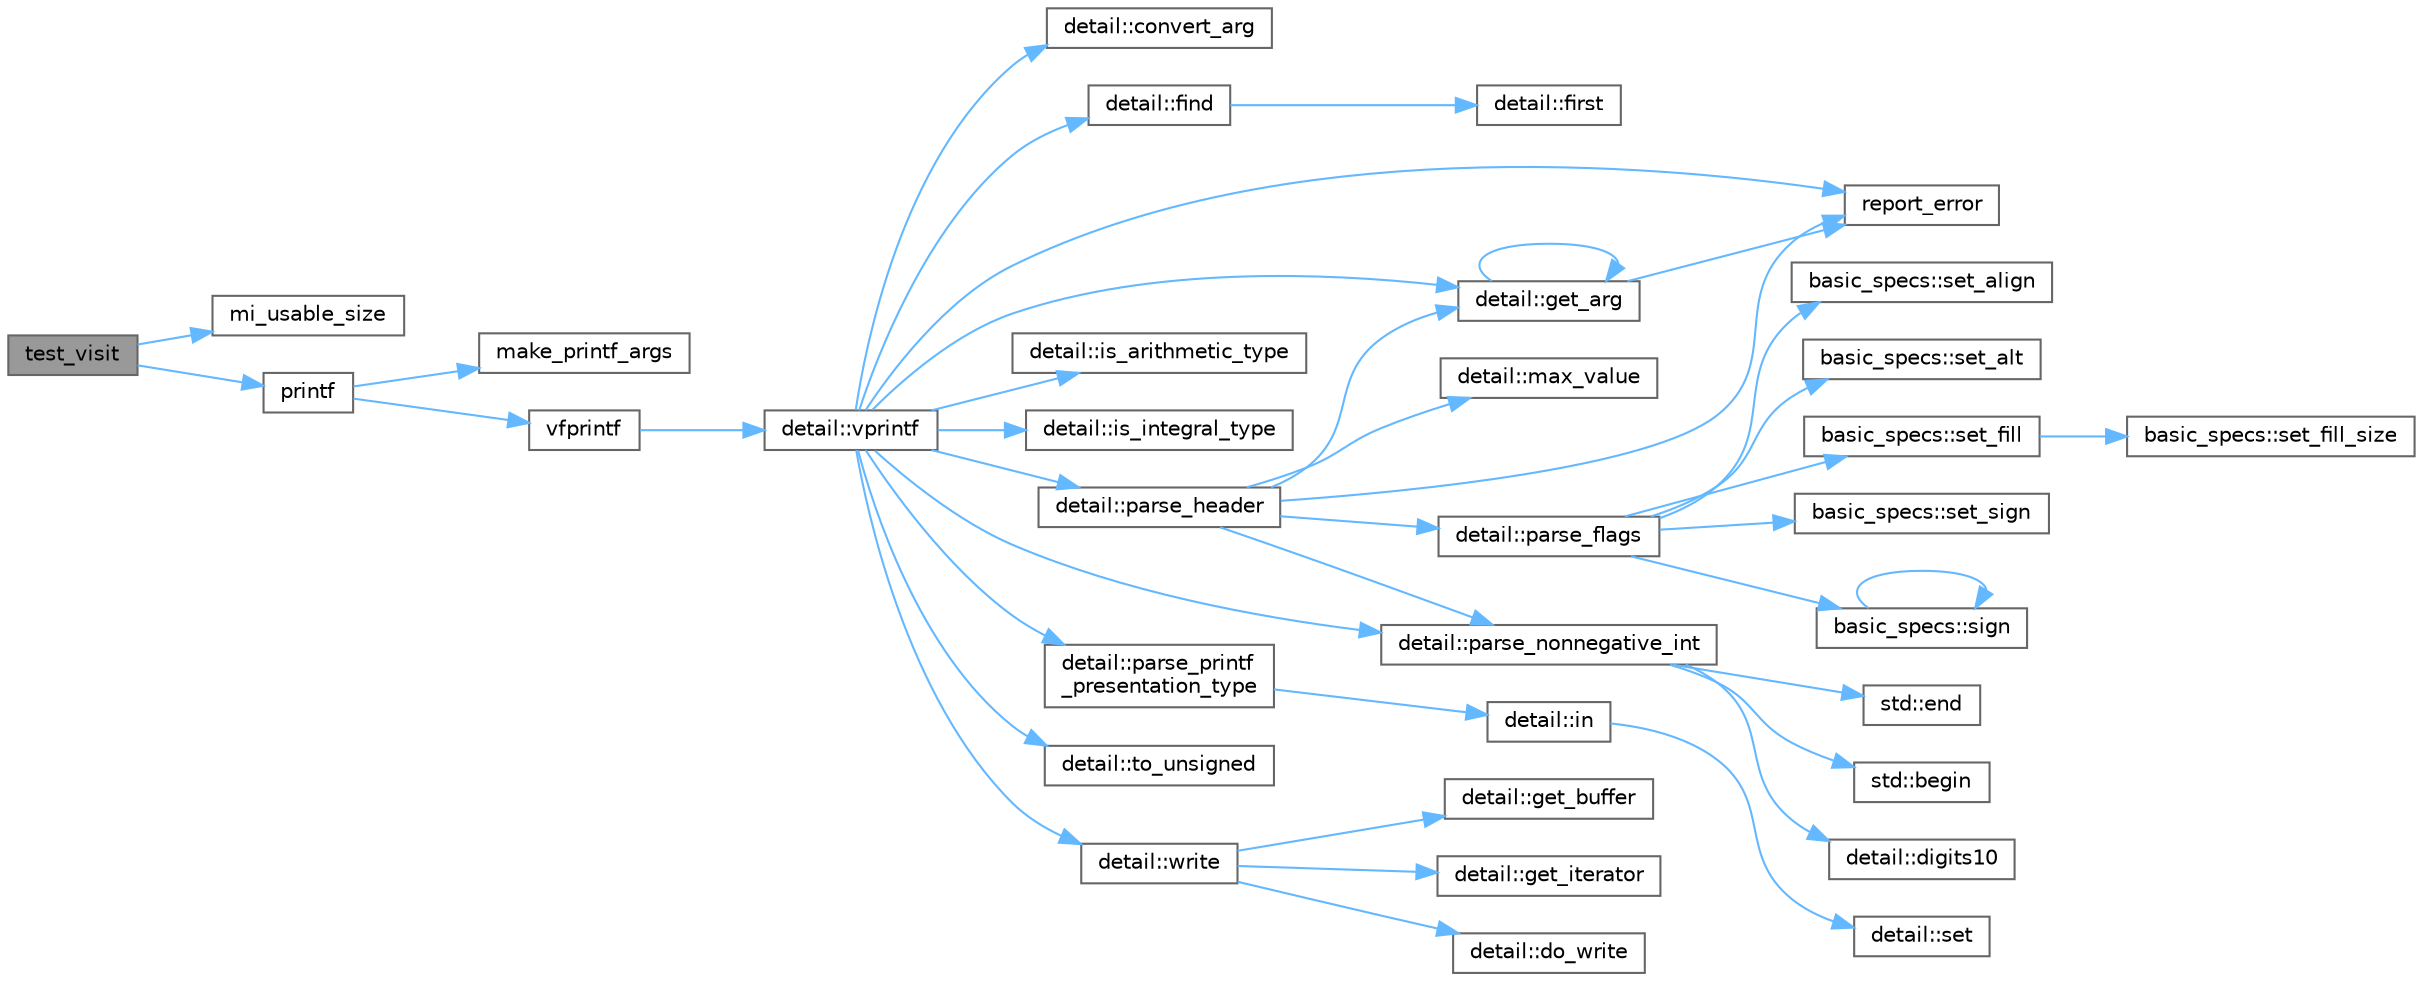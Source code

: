 digraph "test_visit"
{
 // LATEX_PDF_SIZE
  bgcolor="transparent";
  edge [fontname=Helvetica,fontsize=10,labelfontname=Helvetica,labelfontsize=10];
  node [fontname=Helvetica,fontsize=10,shape=box,height=0.2,width=0.4];
  rankdir="LR";
  Node1 [id="Node000001",label="test_visit",height=0.2,width=0.4,color="gray40", fillcolor="grey60", style="filled", fontcolor="black",tooltip=" "];
  Node1 -> Node2 [id="edge40_Node000001_Node000002",color="steelblue1",style="solid",tooltip=" "];
  Node2 [id="Node000002",label="mi_usable_size",height=0.2,width=0.4,color="grey40", fillcolor="white", style="filled",URL="$group__extended.html#ga089c859d9eddc5f9b4bd946cd53cebee",tooltip=" "];
  Node1 -> Node3 [id="edge41_Node000001_Node000003",color="steelblue1",style="solid",tooltip=" "];
  Node3 [id="Node000003",label="printf",height=0.2,width=0.4,color="grey40", fillcolor="white", style="filled",URL="$printf_8h.html#aee3ed3a831f25f07e7be3919fff2203a",tooltip=" "];
  Node3 -> Node4 [id="edge42_Node000003_Node000004",color="steelblue1",style="solid",tooltip=" "];
  Node4 [id="Node000004",label="make_printf_args",height=0.2,width=0.4,color="grey40", fillcolor="white", style="filled",URL="$printf_8h.html#a27dcc0efcda04388971dbea3c875f122",tooltip=" "];
  Node3 -> Node5 [id="edge43_Node000003_Node000005",color="steelblue1",style="solid",tooltip=" "];
  Node5 [id="Node000005",label="vfprintf",height=0.2,width=0.4,color="grey40", fillcolor="white", style="filled",URL="$printf_8h.html#abb30aad964fc771fb52cf3ad88649df2",tooltip=" "];
  Node5 -> Node6 [id="edge44_Node000005_Node000006",color="steelblue1",style="solid",tooltip=" "];
  Node6 [id="Node000006",label="detail::vprintf",height=0.2,width=0.4,color="grey40", fillcolor="white", style="filled",URL="$namespacedetail.html#a1c8c2218e4c822aa8f743fb9c573717f",tooltip=" "];
  Node6 -> Node7 [id="edge45_Node000006_Node000007",color="steelblue1",style="solid",tooltip=" "];
  Node7 [id="Node000007",label="detail::convert_arg",height=0.2,width=0.4,color="grey40", fillcolor="white", style="filled",URL="$namespacedetail.html#a03c11572c9a664266d6925f327dec7f3",tooltip=" "];
  Node6 -> Node8 [id="edge46_Node000006_Node000008",color="steelblue1",style="solid",tooltip=" "];
  Node8 [id="Node000008",label="detail::find",height=0.2,width=0.4,color="grey40", fillcolor="white", style="filled",URL="$namespacedetail.html#a6b71952fab3dc32f3edb2c3e9811d8d9",tooltip=" "];
  Node8 -> Node9 [id="edge47_Node000008_Node000009",color="steelblue1",style="solid",tooltip=" "];
  Node9 [id="Node000009",label="detail::first",height=0.2,width=0.4,color="grey40", fillcolor="white", style="filled",URL="$namespacedetail.html#a02319a3deb124802b88b61f85987df5e",tooltip=" "];
  Node6 -> Node10 [id="edge48_Node000006_Node000010",color="steelblue1",style="solid",tooltip=" "];
  Node10 [id="Node000010",label="detail::get_arg",height=0.2,width=0.4,color="grey40", fillcolor="white", style="filled",URL="$namespacedetail.html#a342ef250e45bd09b2ef666b6fae1c355",tooltip=" "];
  Node10 -> Node10 [id="edge49_Node000010_Node000010",color="steelblue1",style="solid",tooltip=" "];
  Node10 -> Node11 [id="edge50_Node000010_Node000011",color="steelblue1",style="solid",tooltip=" "];
  Node11 [id="Node000011",label="report_error",height=0.2,width=0.4,color="grey40", fillcolor="white", style="filled",URL="$format-inl_8h.html#a5555893692b00b61b3886349332fd01f",tooltip=" "];
  Node6 -> Node12 [id="edge51_Node000006_Node000012",color="steelblue1",style="solid",tooltip=" "];
  Node12 [id="Node000012",label="detail::is_arithmetic_type",height=0.2,width=0.4,color="grey40", fillcolor="white", style="filled",URL="$namespacedetail.html#a802c50a56a3495fdab6020b375ba1389",tooltip=" "];
  Node6 -> Node13 [id="edge52_Node000006_Node000013",color="steelblue1",style="solid",tooltip=" "];
  Node13 [id="Node000013",label="detail::is_integral_type",height=0.2,width=0.4,color="grey40", fillcolor="white", style="filled",URL="$namespacedetail.html#a2a60f8d1bee41b803f43fc42b707b5d1",tooltip=" "];
  Node6 -> Node14 [id="edge53_Node000006_Node000014",color="steelblue1",style="solid",tooltip=" "];
  Node14 [id="Node000014",label="detail::parse_header",height=0.2,width=0.4,color="grey40", fillcolor="white", style="filled",URL="$namespacedetail.html#afc9d93e58b8edb8077f8bc8eee7f4035",tooltip=" "];
  Node14 -> Node10 [id="edge54_Node000014_Node000010",color="steelblue1",style="solid",tooltip=" "];
  Node14 -> Node15 [id="edge55_Node000014_Node000015",color="steelblue1",style="solid",tooltip=" "];
  Node15 [id="Node000015",label="detail::max_value",height=0.2,width=0.4,color="grey40", fillcolor="white", style="filled",URL="$namespacedetail.html#a45c2130c44ebe54179eafcee3cda2bfb",tooltip=" "];
  Node14 -> Node16 [id="edge56_Node000014_Node000016",color="steelblue1",style="solid",tooltip=" "];
  Node16 [id="Node000016",label="detail::parse_flags",height=0.2,width=0.4,color="grey40", fillcolor="white", style="filled",URL="$namespacedetail.html#a4213daed116a37e1767881da51238261",tooltip=" "];
  Node16 -> Node17 [id="edge57_Node000016_Node000017",color="steelblue1",style="solid",tooltip=" "];
  Node17 [id="Node000017",label="basic_specs::set_align",height=0.2,width=0.4,color="grey40", fillcolor="white", style="filled",URL="$classbasic__specs.html#ad73b6f854341aaabc744bf54e6ea6af6",tooltip=" "];
  Node16 -> Node18 [id="edge58_Node000016_Node000018",color="steelblue1",style="solid",tooltip=" "];
  Node18 [id="Node000018",label="basic_specs::set_alt",height=0.2,width=0.4,color="grey40", fillcolor="white", style="filled",URL="$classbasic__specs.html#a5f10314706a8a3d579f882f30d283b61",tooltip=" "];
  Node16 -> Node19 [id="edge59_Node000016_Node000019",color="steelblue1",style="solid",tooltip=" "];
  Node19 [id="Node000019",label="basic_specs::set_fill",height=0.2,width=0.4,color="grey40", fillcolor="white", style="filled",URL="$classbasic__specs.html#a1600987fb39fed5dfdac21b218061a9e",tooltip=" "];
  Node19 -> Node20 [id="edge60_Node000019_Node000020",color="steelblue1",style="solid",tooltip=" "];
  Node20 [id="Node000020",label="basic_specs::set_fill_size",height=0.2,width=0.4,color="grey40", fillcolor="white", style="filled",URL="$classbasic__specs.html#a4b36db5ad1e38169bd6653635d5e69cd",tooltip=" "];
  Node16 -> Node21 [id="edge61_Node000016_Node000021",color="steelblue1",style="solid",tooltip=" "];
  Node21 [id="Node000021",label="basic_specs::set_sign",height=0.2,width=0.4,color="grey40", fillcolor="white", style="filled",URL="$classbasic__specs.html#a7020ec66ba6918727e4102567c5c731a",tooltip=" "];
  Node16 -> Node22 [id="edge62_Node000016_Node000022",color="steelblue1",style="solid",tooltip=" "];
  Node22 [id="Node000022",label="basic_specs::sign",height=0.2,width=0.4,color="grey40", fillcolor="white", style="filled",URL="$classbasic__specs.html#a380e6ff33a8ae05e3ef479bf95696ad2",tooltip=" "];
  Node22 -> Node22 [id="edge63_Node000022_Node000022",color="steelblue1",style="solid",tooltip=" "];
  Node14 -> Node23 [id="edge64_Node000014_Node000023",color="steelblue1",style="solid",tooltip=" "];
  Node23 [id="Node000023",label="detail::parse_nonnegative_int",height=0.2,width=0.4,color="grey40", fillcolor="white", style="filled",URL="$namespacedetail.html#a338caba782225e115a9902d4d0835f5f",tooltip=" "];
  Node23 -> Node24 [id="edge65_Node000023_Node000024",color="steelblue1",style="solid",tooltip=" "];
  Node24 [id="Node000024",label="std::begin",height=0.2,width=0.4,color="grey40", fillcolor="white", style="filled",URL="$namespacestd.html#aec76fc52a775d29bc4058c8e1405045a",tooltip=" "];
  Node23 -> Node25 [id="edge66_Node000023_Node000025",color="steelblue1",style="solid",tooltip=" "];
  Node25 [id="Node000025",label="detail::digits10",height=0.2,width=0.4,color="grey40", fillcolor="white", style="filled",URL="$namespacedetail.html#a3a043db05db2d07deb2d98ba2d04b4eb",tooltip=" "];
  Node23 -> Node26 [id="edge67_Node000023_Node000026",color="steelblue1",style="solid",tooltip=" "];
  Node26 [id="Node000026",label="std::end",height=0.2,width=0.4,color="grey40", fillcolor="white", style="filled",URL="$namespacestd.html#a35f71a4c49ddf38bb590177e3a4b2598",tooltip=" "];
  Node14 -> Node11 [id="edge68_Node000014_Node000011",color="steelblue1",style="solid",tooltip=" "];
  Node6 -> Node23 [id="edge69_Node000006_Node000023",color="steelblue1",style="solid",tooltip=" "];
  Node6 -> Node27 [id="edge70_Node000006_Node000027",color="steelblue1",style="solid",tooltip=" "];
  Node27 [id="Node000027",label="detail::parse_printf\l_presentation_type",height=0.2,width=0.4,color="grey40", fillcolor="white", style="filled",URL="$namespacedetail.html#aa2cb095169b23e3a66260ad7078f44cc",tooltip=" "];
  Node27 -> Node28 [id="edge71_Node000027_Node000028",color="steelblue1",style="solid",tooltip=" "];
  Node28 [id="Node000028",label="detail::in",height=0.2,width=0.4,color="grey40", fillcolor="white", style="filled",URL="$namespacedetail.html#a52a5e2ed06c229dcf95ea5c46d48d05e",tooltip=" "];
  Node28 -> Node29 [id="edge72_Node000028_Node000029",color="steelblue1",style="solid",tooltip=" "];
  Node29 [id="Node000029",label="detail::set",height=0.2,width=0.4,color="grey40", fillcolor="white", style="filled",URL="$namespacedetail.html#ab484cd4186e1780becdc7f3118c29902",tooltip=" "];
  Node6 -> Node11 [id="edge73_Node000006_Node000011",color="steelblue1",style="solid",tooltip=" "];
  Node6 -> Node30 [id="edge74_Node000006_Node000030",color="steelblue1",style="solid",tooltip=" "];
  Node30 [id="Node000030",label="detail::to_unsigned",height=0.2,width=0.4,color="grey40", fillcolor="white", style="filled",URL="$namespacedetail.html#a4855e668246c731a97484efc329f2aac",tooltip=" "];
  Node6 -> Node31 [id="edge75_Node000006_Node000031",color="steelblue1",style="solid",tooltip=" "];
  Node31 [id="Node000031",label="detail::write",height=0.2,width=0.4,color="grey40", fillcolor="white", style="filled",URL="$namespacedetail.html#a29dacf26eedc9e3575fb57329a5ca0a3",tooltip=" "];
  Node31 -> Node32 [id="edge76_Node000031_Node000032",color="steelblue1",style="solid",tooltip=" "];
  Node32 [id="Node000032",label="detail::do_write",height=0.2,width=0.4,color="grey40", fillcolor="white", style="filled",URL="$namespacedetail.html#a5007cc441bd246a9096070c10d1ea683",tooltip=" "];
  Node31 -> Node33 [id="edge77_Node000031_Node000033",color="steelblue1",style="solid",tooltip=" "];
  Node33 [id="Node000033",label="detail::get_buffer",height=0.2,width=0.4,color="grey40", fillcolor="white", style="filled",URL="$namespacedetail.html#ad803bb19df422bc4c4f92d75c7564437",tooltip=" "];
  Node31 -> Node34 [id="edge78_Node000031_Node000034",color="steelblue1",style="solid",tooltip=" "];
  Node34 [id="Node000034",label="detail::get_iterator",height=0.2,width=0.4,color="grey40", fillcolor="white", style="filled",URL="$namespacedetail.html#a05e3e231207d3f28f83261c2e7ad2fe5",tooltip=" "];
}
